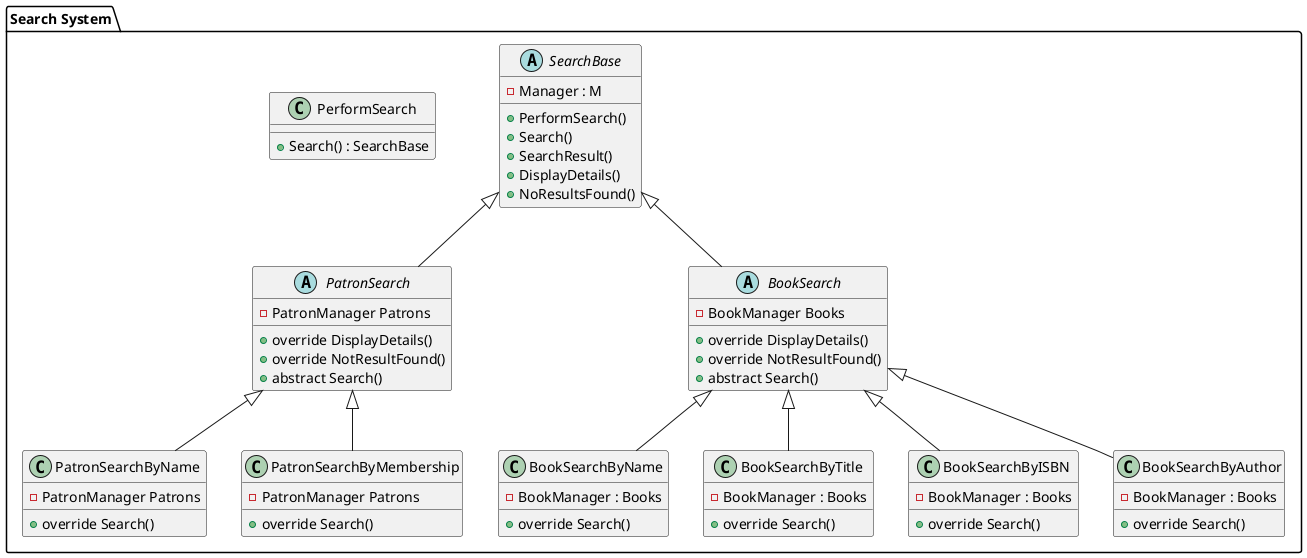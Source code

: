 @startuml SearchSystem
package "Search System" {

    ' Define abstract classes

    abstract class SearchBase {
        - Manager : M
        + PerformSearch()
        + Search()
        + SearchResult()
        + DisplayDetails()
        + NoResultsFound()

    }

    abstract class PatronSearch extends SearchBase {
        - PatronManager Patrons
        + override DisplayDetails()
        + override NotResultFound()
        + abstract Search()
    }

    abstract class BookSearch extends SearchBase {
        - BookManager Books
        + override DisplayDetails()
        + override NotResultFound()
        + abstract Search()
    }
    
    ' Define main classes
    class PatronSearchByName extends PatronSearch{
        - PatronManager Patrons
        + override Search()
    }

    class PatronSearchByMembership extends PatronSearch{
        - PatronManager Patrons
        + override Search()
    }

    class BookSearchByName extends BookSearch {
        - BookManager : Books
        + override Search()
    }

    class BookSearchByTitle extends BookSearch {
        - BookManager : Books
        + override Search()
    }

    class BookSearchByISBN extends BookSearch {
        - BookManager : Books
        + override Search()
    }
    
    class BookSearchByAuthor extends BookSearch {
        - BookManager : Books
        + override Search()
    }

    class PerformSearch{
        + Search() : SearchBase
    }
}
@enduml 